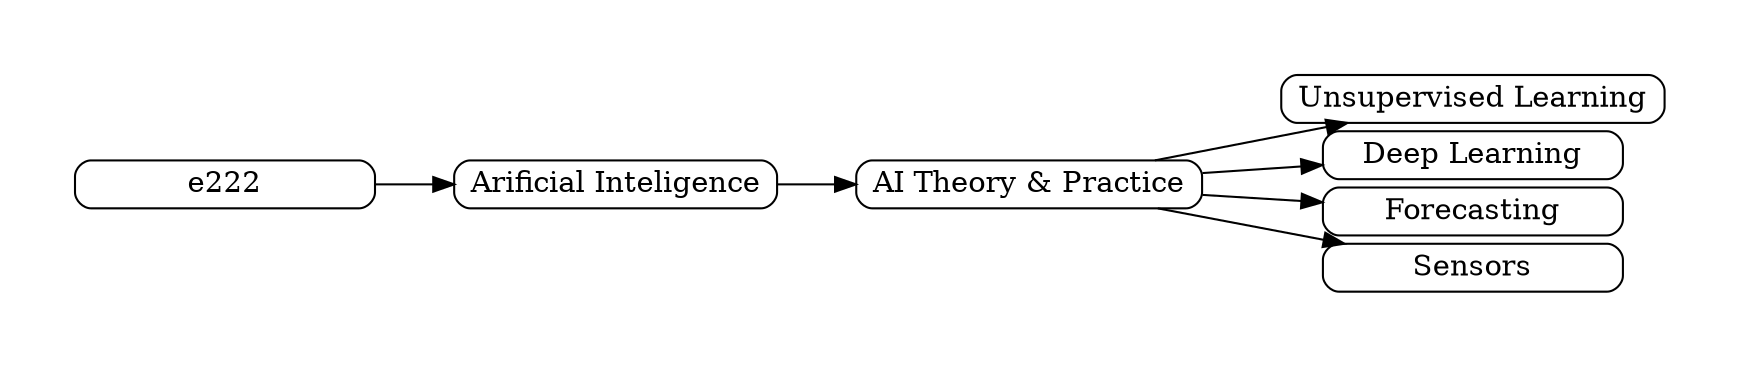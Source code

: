 digraph G {
ratio="fill";
 margin=0;
rankdir=LR;
 graph [pad="0.5", ranksep="0.525", nodesep="0.05"];
splines=line;
node [shape=box, style=rounded, shadow_offset=7, shadow_blur=5,width=2,height=0.05];

e222 -> "Arificial Inteligence";
        "Arificial Inteligence" -> "AI Theory & Practice";
                                   "AI Theory & Practice" -> "Unsupervised Learning";
                                   "AI Theory & Practice" -> "Deep Learning";
                                   "AI Theory & Practice" -> "Forecasting";
                                   "AI Theory & Practice" -> "Sensors";
}